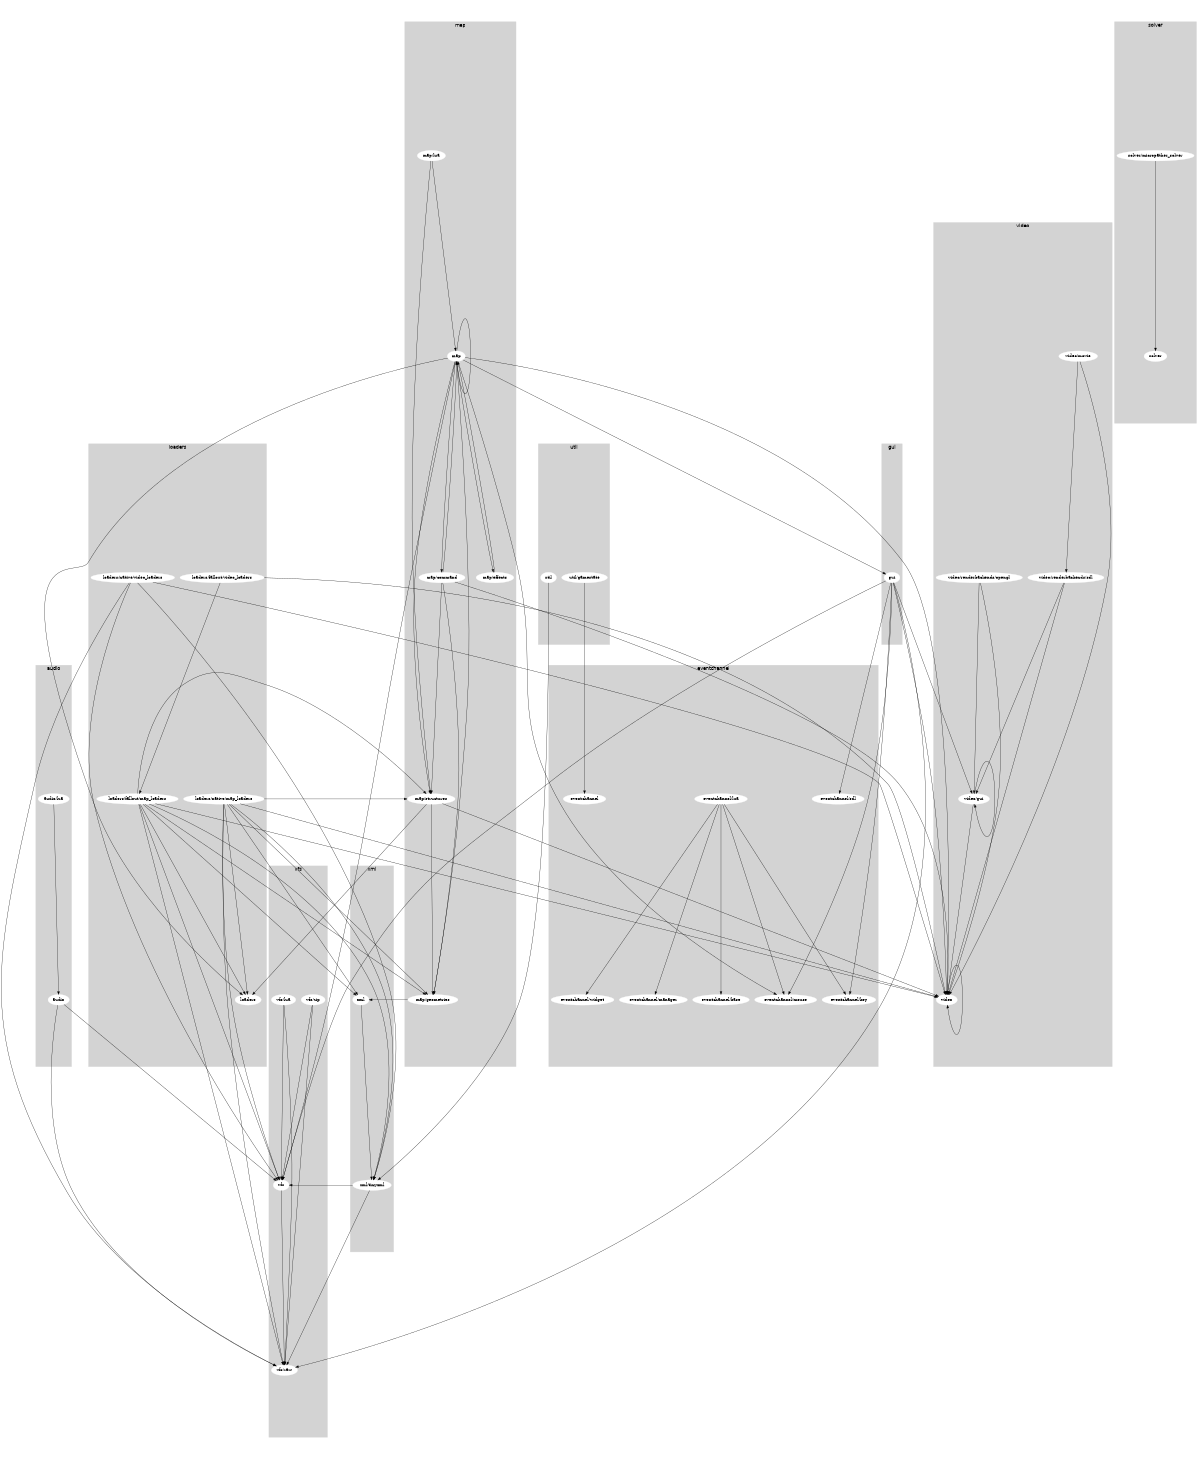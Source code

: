 digraph "source tree" {
    overlap=scale;
    size="8,10";
    ratio="fill";
    fontsize="16";
    fontname="Helvetica";
    clusterrank="local";
subgraph cluster_0 {
    style=filled;
    color=lightgrey;
    node [style=filled,color=white];
    "xml"; "xml/tinyxml"
    label = "xml";
}
subgraph cluster_1 {
    style=filled;
    color=lightgrey;
    node [style=filled,color=white];
    "map"; "map/command"; "map/lua"; "map/structures"; "map/effects"; "map/geometries"
    label = "map";
}
subgraph cluster_2 {
    style=filled;
    color=lightgrey;
    node [style=filled,color=white];
    "solver"; "solver/micropather_solver"
    label = "solver";
}
subgraph cluster_3 {
    style=filled;
    color=lightgrey;
    node [style=filled,color=white];
    "gui"
    label = "gui";
}
subgraph cluster_4 {
    style=filled;
    color=lightgrey;
    node [style=filled,color=white];
    "eventchannel/base"; "eventchannel"; "eventchannel/mouse"; "eventchannel/key"; "eventchannel/lua"; "eventchannel/widget"; "eventchannel/manager"; "eventchannel/sdl"
    label = "eventchannel";
}
subgraph cluster_5 {
    style=filled;
    color=lightgrey;
    node [style=filled,color=white];
    "loaders/fallout/map_loaders"; "loaders/native/map_loaders"; "loaders/native/video_loaders"; "loaders/fallout/video_loaders"; "loaders"
    label = "loaders";
}
subgraph cluster_6 {
    style=filled;
    color=lightgrey;
    node [style=filled,color=white];
    "util"; "util/gamestate"
    label = "util";
}
subgraph cluster_7 {
    style=filled;
    color=lightgrey;
    node [style=filled,color=white];
    "video/movie"; "video"; "video/gui"; "video/renderbackends/opengl"; "video/renderbackends/sdl"
    label = "video";
}
subgraph cluster_8 {
    style=filled;
    color=lightgrey;
    node [style=filled,color=white];
    "audio"; "audio/lua"
    label = "audio";
}
subgraph cluster_9 {
    style=filled;
    color=lightgrey;
    node [style=filled,color=white];
    "vfs/zip"; "vfs/lua"; "vfs"; "vfs/raw"
    label = "vfs";
}
    "util/gamestate" -> "eventchannel"
    "audio/lua" -> "audio"
    "vfs/zip" -> "vfs"
    "vfs/zip" -> "vfs/raw"
    "video" -> "video"
    "eventchannel/lua" -> "eventchannel/key"
    "eventchannel/lua" -> "eventchannel/base"
    "eventchannel/lua" -> "eventchannel/widget"
    "eventchannel/lua" -> "eventchannel/manager"
    "eventchannel/lua" -> "eventchannel/mouse"
    "map/geometries" -> "xml"
    "xml" -> "xml/tinyxml"
    "map/command" -> "map"
    "map/command" -> "video"
    "map/command" -> "map/structures"
    "map/command" -> "map/geometries"
    "loaders/fallout/video_loaders" -> "loaders/fallout/map_loaders"
    "loaders/fallout/video_loaders" -> "video"
    "solver/micropather_solver" -> "solver"
    "xml/tinyxml" -> "vfs"
    "xml/tinyxml" -> "vfs/raw"
    "map/lua" -> "map"
    "map/lua" -> "map/structures"
    "loaders/native/video_loaders" -> "xml/tinyxml"
    "loaders/native/video_loaders" -> "video"
    "loaders/native/video_loaders" -> "vfs"
    "loaders/native/video_loaders" -> "vfs/raw"
    "map" -> "map"
    "map" -> "map/command"
    "map" -> "gui"
    "map" -> "map/structures"
    "map" -> "eventchannel/mouse"
    "map" -> "video"
    "map" -> "map/effects"
    "map" -> "loaders"
    "map" -> "vfs"
    "map" -> "map/geometries"
    "loaders/fallout/map_loaders" -> "xml"
    "loaders/fallout/map_loaders" -> "map/structures"
    "loaders/fallout/map_loaders" -> "loaders"
    "loaders/fallout/map_loaders" -> "xml/tinyxml"
    "loaders/fallout/map_loaders" -> "vfs/raw"
    "loaders/fallout/map_loaders" -> "video"
    "loaders/fallout/map_loaders" -> "vfs"
    "loaders/fallout/map_loaders" -> "map/geometries"
    "util" -> "xml/tinyxml"
    "map/effects" -> "map"
    "vfs/lua" -> "vfs"
    "vfs/lua" -> "vfs/raw"
    "video/gui" -> "video/gui"
    "video/gui" -> "video"
    "video/movie" -> "video"
    "video/movie" -> "video/renderbackends/sdl"
    "video/renderbackends/sdl" -> "video/gui"
    "video/renderbackends/sdl" -> "video"
    "gui" -> "video/gui"
    "gui" -> "eventchannel/mouse"
    "gui" -> "eventchannel/key"
    "gui" -> "video"
    "gui" -> "vfs/raw"
    "gui" -> "vfs"
    "gui" -> "eventchannel/sdl"
    "map/structures" -> "loaders"
    "map/structures" -> "video"
    "map/structures" -> "map/geometries"
    "loaders/native/map_loaders" -> "xml"
    "loaders/native/map_loaders" -> "map/structures"
    "loaders/native/map_loaders" -> "loaders"
    "loaders/native/map_loaders" -> "xml/tinyxml"
    "loaders/native/map_loaders" -> "vfs/raw"
    "loaders/native/map_loaders" -> "video"
    "loaders/native/map_loaders" -> "vfs"
    "loaders/native/map_loaders" -> "map/geometries"
    "video/renderbackends/opengl" -> "video/gui"
    "video/renderbackends/opengl" -> "video"
    "audio" -> "vfs"
    "audio" -> "vfs/raw"
    "vfs" -> "vfs/raw"
}